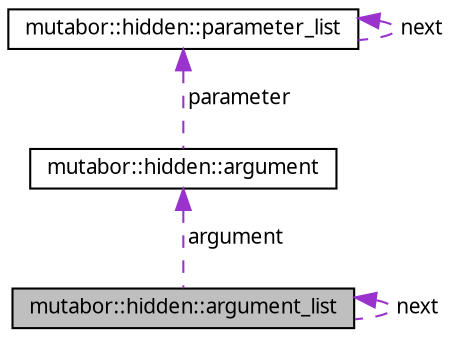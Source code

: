 digraph "mutabor::hidden::argument_list"
{
  edge [fontname="Sans",fontsize="10",labelfontname="Sans",labelfontsize="10"];
  node [fontname="Sans",fontsize="10",shape=record];
  Node1 [label="mutabor::hidden::argument_list",height=0.2,width=0.4,color="black", fillcolor="grey75", style="filled", fontcolor="black"];
  Node2 -> Node1 [dir="back",color="darkorchid3",fontsize="10",style="dashed",label=" argument" ,fontname="Sans"];
  Node2 [label="mutabor::hidden::argument",height=0.2,width=0.4,color="black", fillcolor="white", style="filled",URL="$d8/d96/structmutabor_1_1hidden_1_1argument.html"];
  Node3 -> Node2 [dir="back",color="darkorchid3",fontsize="10",style="dashed",label=" parameter" ,fontname="Sans"];
  Node3 [label="mutabor::hidden::parameter_list",height=0.2,width=0.4,color="black", fillcolor="white", style="filled",URL="$d4/d9f/structmutabor_1_1hidden_1_1parameter__list.html"];
  Node3 -> Node3 [dir="back",color="darkorchid3",fontsize="10",style="dashed",label=" next" ,fontname="Sans"];
  Node1 -> Node1 [dir="back",color="darkorchid3",fontsize="10",style="dashed",label=" next" ,fontname="Sans"];
}
